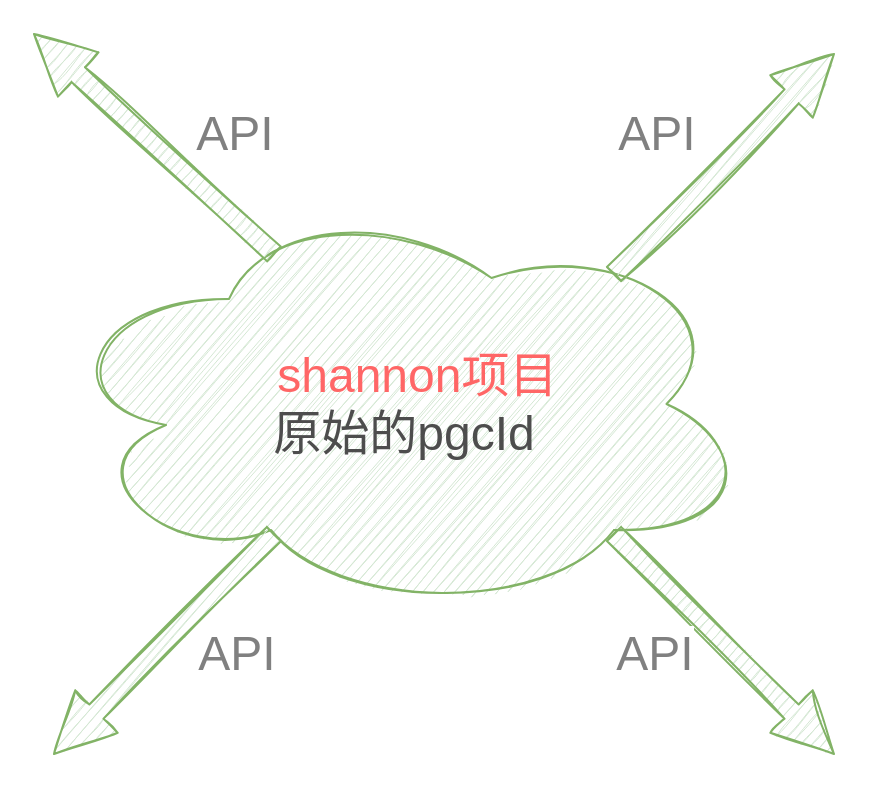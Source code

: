<mxfile version="20.6.0" type="github">
  <diagram id="Nahl7CxbuiBC66EsANge" name="第 1 页">
    <mxGraphModel dx="1018" dy="732" grid="1" gridSize="10" guides="1" tooltips="1" connect="1" arrows="1" fold="1" page="1" pageScale="1" pageWidth="827" pageHeight="1169" math="0" shadow="0">
      <root>
        <mxCell id="0" />
        <mxCell id="1" parent="0" />
        <mxCell id="Bt2HBd_lHiq-xTD1m-_G-1" value="&lt;font style=&quot;font-size: 24px;&quot;&gt;&lt;font color=&quot;#ff6666&quot;&gt;&amp;nbsp; shannon项目&lt;br&gt;&lt;/font&gt;&lt;font color=&quot;#4d4d4d&quot;&gt;原始的pgcId&lt;/font&gt;&lt;br&gt;&lt;/font&gt;" style="ellipse;shape=cloud;whiteSpace=wrap;html=1;fillColor=#d5e8d4;strokeColor=#82b366;sketch=1;" vertex="1" parent="1">
          <mxGeometry x="210" y="190" width="350" height="210" as="geometry" />
        </mxCell>
        <mxCell id="Bt2HBd_lHiq-xTD1m-_G-3" value="" style="edgeStyle=segmentEdgeStyle;endArrow=classic;html=1;rounded=0;fontSize=24;shape=arrow;fillColor=#d5e8d4;strokeColor=#82b366;sketch=1;" edge="1" parent="1">
          <mxGeometry width="50" height="50" relative="1" as="geometry">
            <mxPoint x="490" y="360" as="sourcePoint" />
            <mxPoint x="600" y="470" as="targetPoint" />
          </mxGeometry>
        </mxCell>
        <mxCell id="Bt2HBd_lHiq-xTD1m-_G-15" value="API" style="edgeLabel;html=1;align=center;verticalAlign=middle;resizable=0;points=[];fontSize=24;fontColor=#808080;" vertex="1" connectable="0" parent="Bt2HBd_lHiq-xTD1m-_G-3">
          <mxGeometry x="-0.49" y="-28" relative="1" as="geometry">
            <mxPoint x="-36" y="32" as="offset" />
          </mxGeometry>
        </mxCell>
        <mxCell id="Bt2HBd_lHiq-xTD1m-_G-4" value="" style="edgeStyle=segmentEdgeStyle;endArrow=classic;html=1;rounded=0;fontSize=24;shape=arrow;fillColor=#d5e8d4;strokeColor=#82b366;sketch=1;" edge="1" parent="1">
          <mxGeometry width="50" height="50" relative="1" as="geometry">
            <mxPoint x="490" y="230" as="sourcePoint" />
            <mxPoint x="600" y="120" as="targetPoint" />
          </mxGeometry>
        </mxCell>
        <mxCell id="Bt2HBd_lHiq-xTD1m-_G-13" value="API" style="edgeLabel;html=1;align=center;verticalAlign=middle;resizable=0;points=[];fontSize=24;fontColor=#808080;" vertex="1" connectable="0" parent="Bt2HBd_lHiq-xTD1m-_G-4">
          <mxGeometry x="-0.57" y="40" relative="1" as="geometry">
            <mxPoint x="-27" y="-30" as="offset" />
          </mxGeometry>
        </mxCell>
        <mxCell id="Bt2HBd_lHiq-xTD1m-_G-5" value="" style="edgeStyle=segmentEdgeStyle;endArrow=classic;html=1;rounded=0;fontSize=24;shape=arrow;fillColor=#d5e8d4;strokeColor=#82b366;sketch=1;" edge="1" parent="1">
          <mxGeometry width="50" height="50" relative="1" as="geometry">
            <mxPoint x="320" y="220" as="sourcePoint" />
            <mxPoint x="200" y="110" as="targetPoint" />
          </mxGeometry>
        </mxCell>
        <mxCell id="Bt2HBd_lHiq-xTD1m-_G-12" value="API" style="edgeLabel;html=1;align=center;verticalAlign=middle;resizable=0;points=[];fontSize=24;fontColor=#808080;" vertex="1" connectable="0" parent="Bt2HBd_lHiq-xTD1m-_G-5">
          <mxGeometry x="0.538" y="-50" relative="1" as="geometry">
            <mxPoint x="50" y="-3" as="offset" />
          </mxGeometry>
        </mxCell>
        <mxCell id="Bt2HBd_lHiq-xTD1m-_G-6" value="" style="edgeStyle=segmentEdgeStyle;endArrow=classic;html=1;rounded=0;fontSize=24;shape=arrow;fillColor=#d5e8d4;strokeColor=#82b366;sketch=1;" edge="1" parent="1">
          <mxGeometry width="50" height="50" relative="1" as="geometry">
            <mxPoint x="320" y="360" as="sourcePoint" />
            <mxPoint x="210" y="470" as="targetPoint" />
          </mxGeometry>
        </mxCell>
        <mxCell id="Bt2HBd_lHiq-xTD1m-_G-14" value="API" style="edgeLabel;html=1;align=center;verticalAlign=middle;resizable=0;points=[];fontSize=24;fontColor=#808080;" vertex="1" connectable="0" parent="Bt2HBd_lHiq-xTD1m-_G-6">
          <mxGeometry x="-0.522" y="31" relative="1" as="geometry">
            <mxPoint x="33" y="29" as="offset" />
          </mxGeometry>
        </mxCell>
      </root>
    </mxGraphModel>
  </diagram>
</mxfile>

